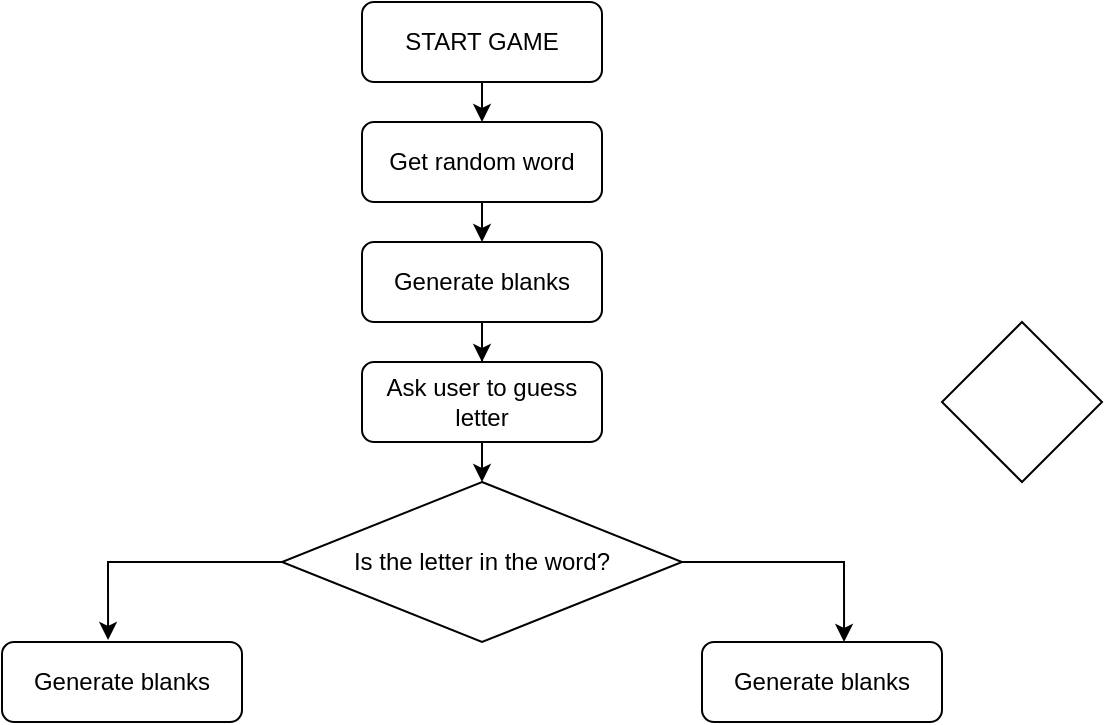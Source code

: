 <mxfile version="14.2.4" type="github">
  <diagram id="C5RBs43oDa-KdzZeNtuy" name="Page-1">
    <mxGraphModel dx="868" dy="488" grid="1" gridSize="10" guides="1" tooltips="1" connect="1" arrows="1" fold="1" page="1" pageScale="1" pageWidth="827" pageHeight="1169" math="0" shadow="0">
      <root>
        <mxCell id="WIyWlLk6GJQsqaUBKTNV-0" />
        <mxCell id="WIyWlLk6GJQsqaUBKTNV-1" parent="WIyWlLk6GJQsqaUBKTNV-0" />
        <mxCell id="NonBUGCza7K5aOrEo5nZ-11" style="edgeStyle=orthogonalEdgeStyle;rounded=0;orthogonalLoop=1;jettySize=auto;html=1;exitX=0.5;exitY=1;exitDx=0;exitDy=0;entryX=0.5;entryY=0;entryDx=0;entryDy=0;" edge="1" parent="WIyWlLk6GJQsqaUBKTNV-1" source="WIyWlLk6GJQsqaUBKTNV-3" target="NonBUGCza7K5aOrEo5nZ-2">
          <mxGeometry relative="1" as="geometry" />
        </mxCell>
        <mxCell id="WIyWlLk6GJQsqaUBKTNV-3" value="START GAME" style="rounded=1;whiteSpace=wrap;html=1;fontSize=12;glass=0;strokeWidth=1;shadow=0;" parent="WIyWlLk6GJQsqaUBKTNV-1" vertex="1">
          <mxGeometry x="320" y="40" width="120" height="40" as="geometry" />
        </mxCell>
        <mxCell id="NonBUGCza7K5aOrEo5nZ-10" style="edgeStyle=orthogonalEdgeStyle;rounded=0;orthogonalLoop=1;jettySize=auto;html=1;exitX=0.5;exitY=1;exitDx=0;exitDy=0;entryX=0.5;entryY=0;entryDx=0;entryDy=0;" edge="1" parent="WIyWlLk6GJQsqaUBKTNV-1" source="NonBUGCza7K5aOrEo5nZ-2" target="NonBUGCza7K5aOrEo5nZ-4">
          <mxGeometry relative="1" as="geometry" />
        </mxCell>
        <mxCell id="NonBUGCza7K5aOrEo5nZ-2" value="Get random word" style="rounded=1;whiteSpace=wrap;html=1;fontSize=12;glass=0;strokeWidth=1;shadow=0;" vertex="1" parent="WIyWlLk6GJQsqaUBKTNV-1">
          <mxGeometry x="320" y="100" width="120" height="40" as="geometry" />
        </mxCell>
        <mxCell id="NonBUGCza7K5aOrEo5nZ-19" style="edgeStyle=orthogonalEdgeStyle;rounded=0;orthogonalLoop=1;jettySize=auto;html=1;exitX=0.5;exitY=1;exitDx=0;exitDy=0;" edge="1" parent="WIyWlLk6GJQsqaUBKTNV-1" source="NonBUGCza7K5aOrEo5nZ-4" target="NonBUGCza7K5aOrEo5nZ-14">
          <mxGeometry relative="1" as="geometry" />
        </mxCell>
        <mxCell id="NonBUGCza7K5aOrEo5nZ-4" value="Generate blanks" style="rounded=1;whiteSpace=wrap;html=1;fontSize=12;glass=0;strokeWidth=1;shadow=0;" vertex="1" parent="WIyWlLk6GJQsqaUBKTNV-1">
          <mxGeometry x="320" y="160" width="120" height="40" as="geometry" />
        </mxCell>
        <mxCell id="NonBUGCza7K5aOrEo5nZ-22" style="edgeStyle=orthogonalEdgeStyle;rounded=0;orthogonalLoop=1;jettySize=auto;html=1;exitX=0.5;exitY=1;exitDx=0;exitDy=0;entryX=0.5;entryY=0;entryDx=0;entryDy=0;" edge="1" parent="WIyWlLk6GJQsqaUBKTNV-1" source="NonBUGCza7K5aOrEo5nZ-14" target="NonBUGCza7K5aOrEo5nZ-21">
          <mxGeometry relative="1" as="geometry" />
        </mxCell>
        <mxCell id="NonBUGCza7K5aOrEo5nZ-14" value="Ask user to guess letter" style="rounded=1;whiteSpace=wrap;html=1;fontSize=12;glass=0;strokeWidth=1;shadow=0;" vertex="1" parent="WIyWlLk6GJQsqaUBKTNV-1">
          <mxGeometry x="320" y="220" width="120" height="40" as="geometry" />
        </mxCell>
        <mxCell id="NonBUGCza7K5aOrEo5nZ-15" value="Generate blanks" style="rounded=1;whiteSpace=wrap;html=1;fontSize=12;glass=0;strokeWidth=1;shadow=0;" vertex="1" parent="WIyWlLk6GJQsqaUBKTNV-1">
          <mxGeometry x="140" y="360" width="120" height="40" as="geometry" />
        </mxCell>
        <mxCell id="NonBUGCza7K5aOrEo5nZ-20" value="" style="rhombus;whiteSpace=wrap;html=1;" vertex="1" parent="WIyWlLk6GJQsqaUBKTNV-1">
          <mxGeometry x="610" y="200" width="80" height="80" as="geometry" />
        </mxCell>
        <mxCell id="NonBUGCza7K5aOrEo5nZ-26" style="edgeStyle=orthogonalEdgeStyle;rounded=0;orthogonalLoop=1;jettySize=auto;html=1;exitX=0;exitY=0.5;exitDx=0;exitDy=0;entryX=0.442;entryY=-0.025;entryDx=0;entryDy=0;entryPerimeter=0;" edge="1" parent="WIyWlLk6GJQsqaUBKTNV-1" source="NonBUGCza7K5aOrEo5nZ-21" target="NonBUGCza7K5aOrEo5nZ-15">
          <mxGeometry relative="1" as="geometry" />
        </mxCell>
        <mxCell id="NonBUGCza7K5aOrEo5nZ-27" style="edgeStyle=orthogonalEdgeStyle;rounded=0;orthogonalLoop=1;jettySize=auto;html=1;exitX=1;exitY=0.5;exitDx=0;exitDy=0;entryX=0.592;entryY=0;entryDx=0;entryDy=0;entryPerimeter=0;" edge="1" parent="WIyWlLk6GJQsqaUBKTNV-1" source="NonBUGCza7K5aOrEo5nZ-21" target="NonBUGCza7K5aOrEo5nZ-23">
          <mxGeometry relative="1" as="geometry" />
        </mxCell>
        <mxCell id="NonBUGCza7K5aOrEo5nZ-21" value="Is the letter in the word?" style="rhombus;whiteSpace=wrap;html=1;" vertex="1" parent="WIyWlLk6GJQsqaUBKTNV-1">
          <mxGeometry x="280" y="280" width="200" height="80" as="geometry" />
        </mxCell>
        <mxCell id="NonBUGCza7K5aOrEo5nZ-23" value="Generate blanks" style="rounded=1;whiteSpace=wrap;html=1;fontSize=12;glass=0;strokeWidth=1;shadow=0;" vertex="1" parent="WIyWlLk6GJQsqaUBKTNV-1">
          <mxGeometry x="490" y="360" width="120" height="40" as="geometry" />
        </mxCell>
      </root>
    </mxGraphModel>
  </diagram>
</mxfile>
